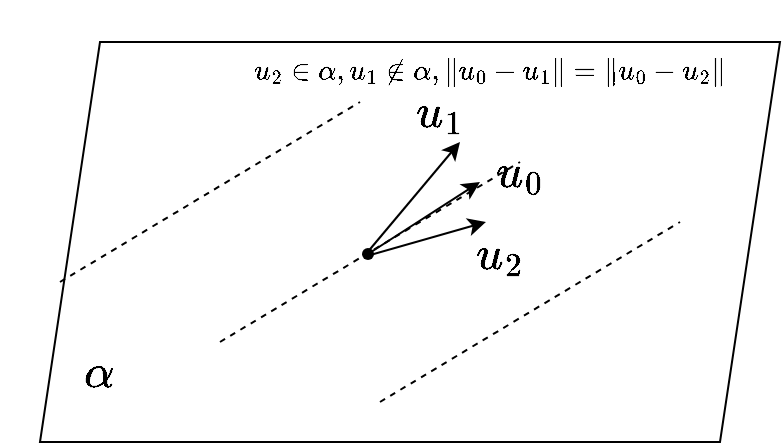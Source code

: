 <mxfile version="28.0.7">
  <diagram name="Page-1" id="NbXLkNZEoSt8VJdcK1sH">
    <mxGraphModel dx="509" dy="339" grid="1" gridSize="10" guides="1" tooltips="1" connect="1" arrows="1" fold="1" page="1" pageScale="1" pageWidth="380" pageHeight="220" math="1" shadow="0">
      <root>
        <mxCell id="0" />
        <mxCell id="1" parent="0" />
        <mxCell id="Drf8DG12KJuFO7vpcpy8-13" value="" style="shape=parallelogram;perimeter=parallelogramPerimeter;whiteSpace=wrap;html=1;fixedSize=1;size=30;" parent="1" vertex="1">
          <mxGeometry x="5" y="10" width="370" height="200" as="geometry" />
        </mxCell>
        <mxCell id="Drf8DG12KJuFO7vpcpy8-3" value="" style="endArrow=none;html=1;rounded=0;endSize=6;startSize=17;strokeWidth=1;strokeColor=default;curved=1;endFill=0;dashed=1;" parent="1" edge="1">
          <mxGeometry width="50" height="50" relative="1" as="geometry">
            <mxPoint x="15" y="130" as="sourcePoint" />
            <mxPoint x="165" y="40" as="targetPoint" />
          </mxGeometry>
        </mxCell>
        <mxCell id="Drf8DG12KJuFO7vpcpy8-10" value="" style="endArrow=none;html=1;rounded=0;endSize=6;startSize=17;strokeWidth=1;strokeColor=default;curved=1;dashed=1;endFill=0;" parent="1" edge="1">
          <mxGeometry width="50" height="50" relative="1" as="geometry">
            <mxPoint x="95" y="160" as="sourcePoint" />
            <mxPoint x="245" y="70" as="targetPoint" />
          </mxGeometry>
        </mxCell>
        <mxCell id="Drf8DG12KJuFO7vpcpy8-11" value="" style="endArrow=none;html=1;rounded=0;endSize=6;startSize=17;strokeWidth=1;strokeColor=default;curved=1;endFill=0;dashed=1;" parent="1" edge="1">
          <mxGeometry width="50" height="50" relative="1" as="geometry">
            <mxPoint x="175" y="190" as="sourcePoint" />
            <mxPoint x="325" y="100" as="targetPoint" />
          </mxGeometry>
        </mxCell>
        <mxCell id="Drf8DG12KJuFO7vpcpy8-14" value="" style="shape=waypoint;sketch=0;fillStyle=solid;size=6;pointerEvents=1;points=[];fillColor=none;resizable=0;rotatable=0;perimeter=centerPerimeter;snapToPoint=1;" parent="1" vertex="1">
          <mxGeometry x="159" y="106" width="20" height="20" as="geometry" />
        </mxCell>
        <mxCell id="Drf8DG12KJuFO7vpcpy8-15" value="" style="endArrow=classic;html=1;rounded=0;strokeColor=light-dark(#000000,#FF3333);" parent="1" edge="1">
          <mxGeometry width="50" height="50" relative="1" as="geometry">
            <mxPoint x="169" y="116" as="sourcePoint" />
            <mxPoint x="225" y="80" as="targetPoint" />
          </mxGeometry>
        </mxCell>
        <mxCell id="Drf8DG12KJuFO7vpcpy8-16" value="" style="endArrow=classic;html=1;rounded=0;strokeColor=light-dark(#000000,#66FF66);" parent="1" edge="1">
          <mxGeometry width="50" height="50" relative="1" as="geometry">
            <mxPoint x="168" y="116" as="sourcePoint" />
            <mxPoint x="215" y="60" as="targetPoint" />
          </mxGeometry>
        </mxCell>
        <mxCell id="Drf8DG12KJuFO7vpcpy8-18" value="" style="endArrow=classic;html=1;rounded=0;strokeColor=light-dark(#000000,#FFD966);" parent="1" edge="1">
          <mxGeometry width="50" height="50" relative="1" as="geometry">
            <mxPoint x="168" y="117.12" as="sourcePoint" />
            <mxPoint x="228" y="100" as="targetPoint" />
          </mxGeometry>
        </mxCell>
        <mxCell id="Drf8DG12KJuFO7vpcpy8-19" value="&lt;font style=&quot;font-size: 20px;&quot;&gt;$$u_0$$&lt;/font&gt;" style="text;html=1;align=center;verticalAlign=middle;whiteSpace=wrap;rounded=0;" parent="1" vertex="1">
          <mxGeometry x="215" y="60" width="60" height="30" as="geometry" />
        </mxCell>
        <mxCell id="Drf8DG12KJuFO7vpcpy8-20" value="&lt;font style=&quot;font-size: 20px;&quot;&gt;$$u_1$$&lt;/font&gt;" style="text;html=1;align=center;verticalAlign=middle;whiteSpace=wrap;rounded=0;" parent="1" vertex="1">
          <mxGeometry x="175" y="30" width="60" height="30" as="geometry" />
        </mxCell>
        <mxCell id="Drf8DG12KJuFO7vpcpy8-21" value="&lt;font style=&quot;font-size: 20px;&quot;&gt;$$u_2$$&lt;/font&gt;" style="text;html=1;align=center;verticalAlign=middle;whiteSpace=wrap;rounded=0;" parent="1" vertex="1">
          <mxGeometry x="205" y="101" width="60" height="30" as="geometry" />
        </mxCell>
        <mxCell id="Drf8DG12KJuFO7vpcpy8-24" value="&lt;font style=&quot;font-size: 20px;&quot;&gt;$$\alpha$$&lt;/font&gt;" style="text;html=1;align=center;verticalAlign=middle;whiteSpace=wrap;rounded=0;" parent="1" vertex="1">
          <mxGeometry x="5" y="160" width="60" height="30" as="geometry" />
        </mxCell>
        <mxCell id="nTKzugRl3HHzSl4x7tU5-2" value="&lt;font&gt;$$u_2 \in \alpha, u_1 \notin \alpha, \left\| u_0 - u_1 \right\| = \left\| u_0 - u_2 \right\|$$&lt;/font&gt;" style="text;html=1;align=center;verticalAlign=middle;whiteSpace=wrap;rounded=0;" vertex="1" parent="1">
          <mxGeometry x="175" y="10" width="110" height="30" as="geometry" />
        </mxCell>
      </root>
    </mxGraphModel>
  </diagram>
</mxfile>
